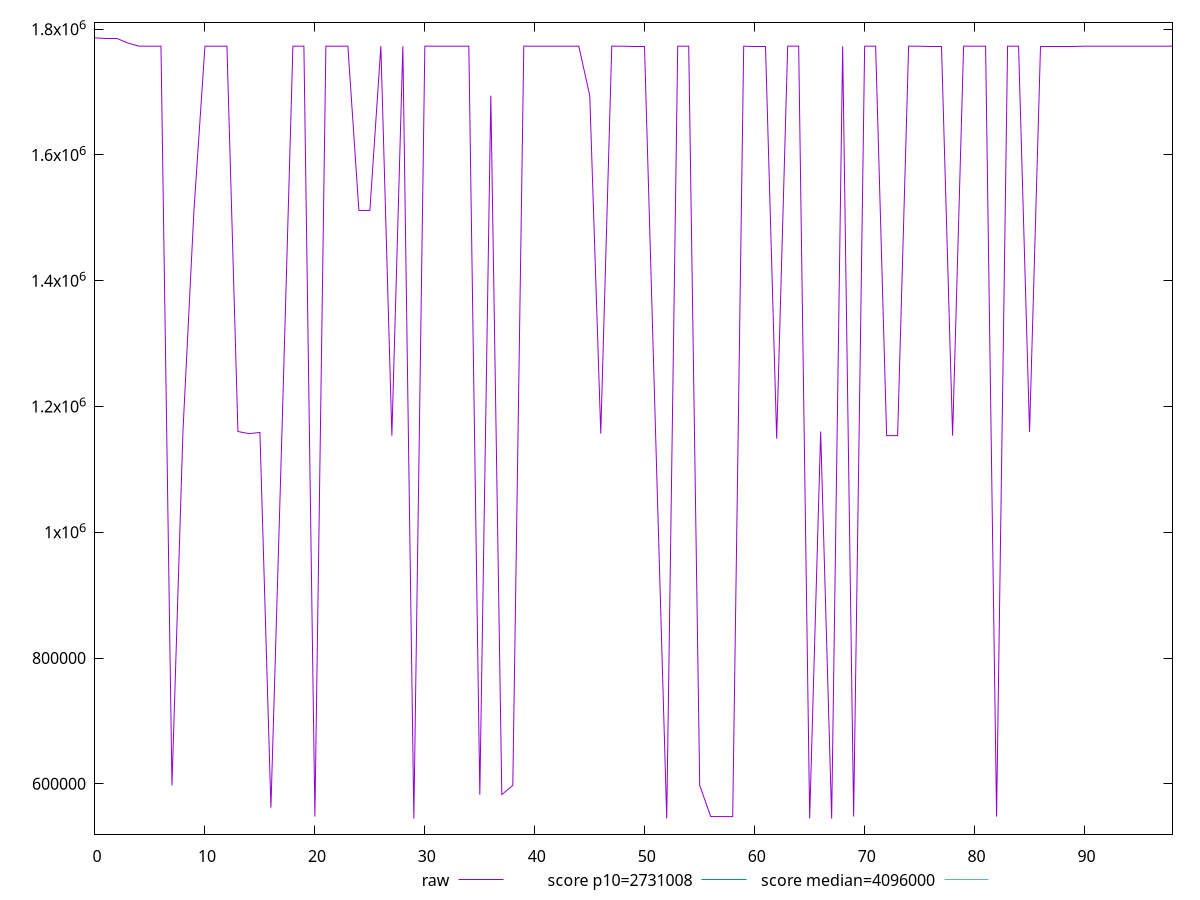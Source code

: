 reset

$raw <<EOF
0 1786188
1 1785292
2 1785280
3 1777916
4 1773013
5 1773032
6 1773062
7 597590
8 1161028
9 1511871
10 1773011
11 1773085
12 1773051
13 1160327
14 1156898
15 1158788
16 562198
17 1156860
18 1773032
19 1773046
20 547941
21 1773050
22 1772984
23 1773064
24 1511857
25 1511841
26 1773033
27 1153729
28 1773033
29 544874
30 1773077
31 1773027
32 1773041
33 1773027
34 1773038
35 582872
36 1694373
37 582899
38 597634
39 1773035
40 1773076
41 1773059
42 1773046
43 1773063
44 1773086
45 1694371
46 1156923
47 1773046
48 1773099
49 1773042
50 1773042
51 1148864
52 544891
53 1773069
54 1773048
55 597571
56 547955
57 547937
58 547911
59 1773021
60 1773116
61 1773116
62 1148873
63 1773086
64 1773037
65 544923
66 1160327
67 544904
68 1773028
69 547922
70 1773060
71 1773042
72 1153759
73 1153741
74 1773048
75 1773018
76 1773067
77 1773062
78 1153733
79 1773083
80 1773061
81 1773024
82 547935
83 1773048
84 1773031
85 1159598
86 1773043
87 1773037
88 1773063
89 1773062
90 1773042
91 1773053
92 1773029
93 1773005
94 1773044
95 1773025
96 1773061
97 1773050
98 1773062
EOF

set key outside below
set xrange [0:98]
set yrange [520047.72:1811014.28]
set trange [520047.72:1811014.28]
set terminal svg size 640, 500 enhanced background rgb 'white'
set output "reports/report_00027_2021-02-24T12-40-31.850Z/total-byte-weight/samples/card/raw/values.svg"

plot $raw title "raw" with line, \
     2731008 title "score p10=2731008", \
     4096000 title "score median=4096000"

reset
